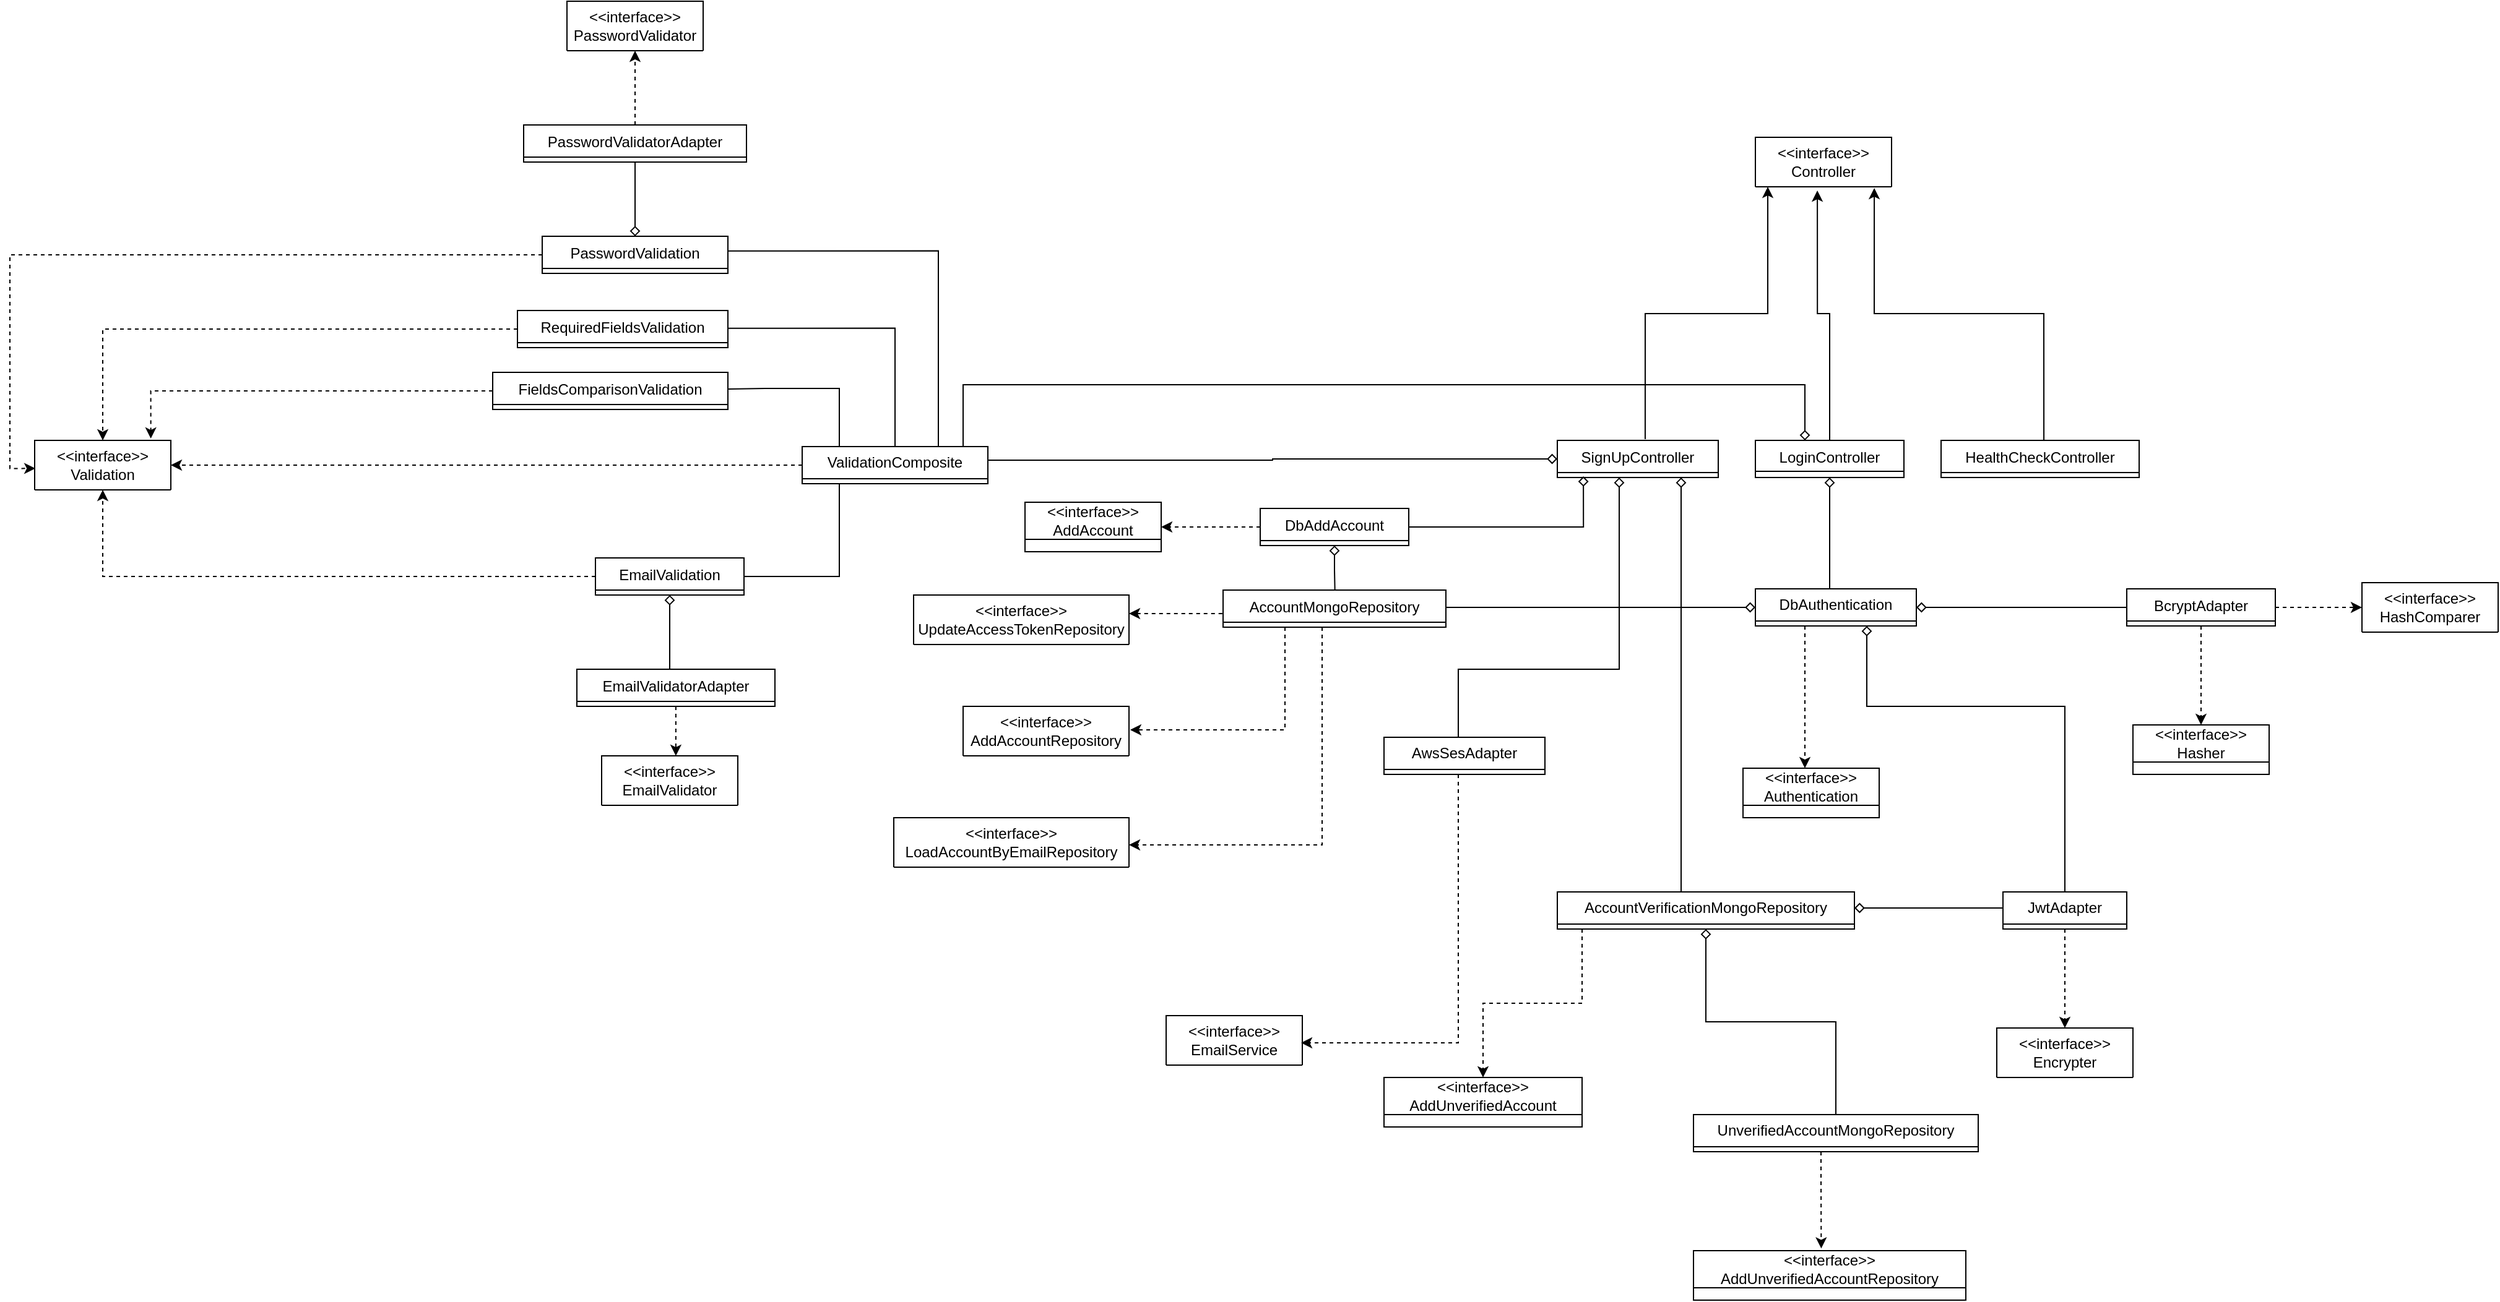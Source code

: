 <mxfile version="21.1.2" type="device">
  <diagram id="C5RBs43oDa-KdzZeNtuy" name="Page-1">
    <mxGraphModel dx="2261" dy="1950" grid="1" gridSize="10" guides="1" tooltips="1" connect="0" arrows="1" fold="1" page="1" pageScale="1" pageWidth="827" pageHeight="1169" math="0" shadow="0">
      <root>
        <mxCell id="WIyWlLk6GJQsqaUBKTNV-0" />
        <mxCell id="WIyWlLk6GJQsqaUBKTNV-1" parent="WIyWlLk6GJQsqaUBKTNV-0" />
        <mxCell id="kCM1FT8XMwVdJC8RZSaU-5" value="&amp;lt;&amp;lt;interface&amp;gt;&amp;gt;&lt;br&gt;AddAccount" style="swimlane;fontStyle=0;childLayout=stackLayout;horizontal=1;startSize=30;fillColor=none;horizontalStack=0;resizeParent=1;resizeParentMax=0;resizeLast=0;collapsible=1;marginBottom=0;whiteSpace=wrap;html=1;" parent="WIyWlLk6GJQsqaUBKTNV-1" vertex="1" collapsed="1">
          <mxGeometry x="190" y="-655" width="110" height="40" as="geometry">
            <mxRectangle x="-640" y="-544.5" width="340" height="56" as="alternateBounds" />
          </mxGeometry>
        </mxCell>
        <mxCell id="kCM1FT8XMwVdJC8RZSaU-6" value="add (account: AddAccountModel): Promise&amp;lt;AccountModel&amp;gt;" style="text;strokeColor=none;fillColor=none;align=left;verticalAlign=top;spacingLeft=4;spacingRight=4;overflow=hidden;rotatable=0;points=[[0,0.5],[1,0.5]];portConstraint=eastwest;whiteSpace=wrap;html=1;" parent="kCM1FT8XMwVdJC8RZSaU-5" vertex="1">
          <mxGeometry y="30" width="340" height="26" as="geometry" />
        </mxCell>
        <mxCell id="kCM1FT8XMwVdJC8RZSaU-11" value="&amp;lt;&amp;lt;interface&amp;gt;&amp;gt;&lt;br&gt;Authentication" style="swimlane;fontStyle=0;childLayout=stackLayout;horizontal=1;startSize=30;fillColor=none;horizontalStack=0;resizeParent=1;resizeParentMax=0;resizeLast=0;collapsible=1;marginBottom=0;whiteSpace=wrap;html=1;" parent="WIyWlLk6GJQsqaUBKTNV-1" vertex="1" collapsed="1">
          <mxGeometry x="770" y="-440" width="110" height="40" as="geometry">
            <mxRectangle x="730" y="-410" width="370" height="56" as="alternateBounds" />
          </mxGeometry>
        </mxCell>
        <mxCell id="kCM1FT8XMwVdJC8RZSaU-12" value="auth (authentication: AuthenticationModel): Promise&amp;lt;string | null&amp;gt;" style="text;strokeColor=none;fillColor=none;align=left;verticalAlign=top;spacingLeft=4;spacingRight=4;overflow=hidden;rotatable=0;points=[[0,0.5],[1,0.5]];portConstraint=eastwest;whiteSpace=wrap;html=1;" parent="kCM1FT8XMwVdJC8RZSaU-11" vertex="1">
          <mxGeometry y="30" width="370" height="26" as="geometry" />
        </mxCell>
        <mxCell id="kCM1FT8XMwVdJC8RZSaU-13" value="&amp;lt;&amp;lt;interface&amp;gt;&amp;gt;&lt;br&gt;Hasher" style="swimlane;fontStyle=0;childLayout=stackLayout;horizontal=1;startSize=30;fillColor=none;horizontalStack=0;resizeParent=1;resizeParentMax=0;resizeLast=0;collapsible=1;marginBottom=0;whiteSpace=wrap;html=1;" parent="WIyWlLk6GJQsqaUBKTNV-1" vertex="1" collapsed="1">
          <mxGeometry x="1085" y="-475" width="110" height="40" as="geometry">
            <mxRectangle x="-1160" y="-652.5" width="210" height="56" as="alternateBounds" />
          </mxGeometry>
        </mxCell>
        <mxCell id="kCM1FT8XMwVdJC8RZSaU-14" value="hash (velue: string): Promise&amp;lt;string&amp;gt;" style="text;strokeColor=none;fillColor=none;align=left;verticalAlign=top;spacingLeft=4;spacingRight=4;overflow=hidden;rotatable=0;points=[[0,0.5],[1,0.5]];portConstraint=eastwest;whiteSpace=wrap;html=1;" parent="kCM1FT8XMwVdJC8RZSaU-13" vertex="1">
          <mxGeometry y="30" width="210" height="26" as="geometry" />
        </mxCell>
        <mxCell id="kCM1FT8XMwVdJC8RZSaU-15" value="&amp;lt;&amp;lt;interface&amp;gt;&amp;gt;&lt;br&gt;HashComparer" style="swimlane;fontStyle=0;childLayout=stackLayout;horizontal=1;startSize=40;fillColor=none;horizontalStack=0;resizeParent=1;resizeParentMax=0;resizeLast=0;collapsible=1;marginBottom=0;whiteSpace=wrap;html=1;" parent="WIyWlLk6GJQsqaUBKTNV-1" vertex="1" collapsed="1">
          <mxGeometry x="1270" y="-590" width="110" height="40" as="geometry">
            <mxRectangle x="-897" y="-662.5" width="310" height="66" as="alternateBounds" />
          </mxGeometry>
        </mxCell>
        <mxCell id="kCM1FT8XMwVdJC8RZSaU-16" value="compare (value: string, hash: string): Promise&amp;lt;boolean&amp;gt;" style="text;strokeColor=none;fillColor=none;align=left;verticalAlign=top;spacingLeft=4;spacingRight=4;overflow=hidden;rotatable=0;points=[[0,0.5],[1,0.5]];portConstraint=eastwest;whiteSpace=wrap;html=1;" parent="kCM1FT8XMwVdJC8RZSaU-15" vertex="1">
          <mxGeometry y="40" width="310" height="26" as="geometry" />
        </mxCell>
        <mxCell id="kCM1FT8XMwVdJC8RZSaU-18" value="&amp;lt;&amp;lt;interface&amp;gt;&amp;gt;&lt;br&gt;Encrypter" style="swimlane;fontStyle=0;childLayout=stackLayout;horizontal=1;startSize=40;fillColor=none;horizontalStack=0;resizeParent=1;resizeParentMax=0;resizeLast=0;collapsible=1;marginBottom=0;whiteSpace=wrap;html=1;" parent="WIyWlLk6GJQsqaUBKTNV-1" vertex="1" collapsed="1">
          <mxGeometry x="975" y="-230" width="110" height="40" as="geometry">
            <mxRectangle x="900" y="-420" width="220" height="66" as="alternateBounds" />
          </mxGeometry>
        </mxCell>
        <mxCell id="kCM1FT8XMwVdJC8RZSaU-19" value="encrypt (value: string): Promise&amp;lt;string&amp;gt;" style="text;strokeColor=none;fillColor=none;align=left;verticalAlign=top;spacingLeft=4;spacingRight=4;overflow=hidden;rotatable=0;points=[[0,0.5],[1,0.5]];portConstraint=eastwest;whiteSpace=wrap;html=1;" parent="kCM1FT8XMwVdJC8RZSaU-18" vertex="1">
          <mxGeometry y="40" width="220" height="26" as="geometry" />
        </mxCell>
        <mxCell id="kCM1FT8XMwVdJC8RZSaU-20" value="&amp;lt;&amp;lt;interface&amp;gt;&amp;gt;&lt;br&gt;AddAccountRepository" style="swimlane;fontStyle=0;childLayout=stackLayout;horizontal=1;startSize=40;fillColor=none;horizontalStack=0;resizeParent=1;resizeParentMax=0;resizeLast=0;collapsible=1;marginBottom=0;whiteSpace=wrap;html=1;" parent="WIyWlLk6GJQsqaUBKTNV-1" vertex="1" collapsed="1">
          <mxGeometry x="140" y="-490" width="134" height="40" as="geometry">
            <mxRectangle x="140" y="-490" width="360" height="66" as="alternateBounds" />
          </mxGeometry>
        </mxCell>
        <mxCell id="kCM1FT8XMwVdJC8RZSaU-21" value="add (accountData: AddAccountModel): Promise&amp;lt;AccountModel&amp;gt;" style="text;strokeColor=none;fillColor=none;align=left;verticalAlign=top;spacingLeft=4;spacingRight=4;overflow=hidden;rotatable=0;points=[[0,0.5],[1,0.5]];portConstraint=eastwest;whiteSpace=wrap;html=1;" parent="kCM1FT8XMwVdJC8RZSaU-20" vertex="1">
          <mxGeometry y="40" width="360" height="26" as="geometry" />
        </mxCell>
        <mxCell id="kCM1FT8XMwVdJC8RZSaU-23" value="&amp;lt;&amp;lt;interface&amp;gt;&amp;gt;&lt;br&gt;LoadAccountByEmailRepository" style="swimlane;fontStyle=0;childLayout=stackLayout;horizontal=1;startSize=40;fillColor=none;horizontalStack=0;resizeParent=1;resizeParentMax=0;resizeLast=0;collapsible=1;marginBottom=0;whiteSpace=wrap;html=1;" parent="WIyWlLk6GJQsqaUBKTNV-1" vertex="1" collapsed="1">
          <mxGeometry x="84" y="-400" width="190" height="40" as="geometry">
            <mxRectangle x="-864" y="-1090" width="330" height="66" as="alternateBounds" />
          </mxGeometry>
        </mxCell>
        <mxCell id="kCM1FT8XMwVdJC8RZSaU-24" value="loadByEmail (email: string): Promise&amp;lt;AccountModel | null&amp;gt;" style="text;strokeColor=none;fillColor=none;align=left;verticalAlign=top;spacingLeft=4;spacingRight=4;overflow=hidden;rotatable=0;points=[[0,0.5],[1,0.5]];portConstraint=eastwest;whiteSpace=wrap;html=1;" parent="kCM1FT8XMwVdJC8RZSaU-23" vertex="1">
          <mxGeometry y="40" width="330" height="26" as="geometry" />
        </mxCell>
        <mxCell id="QJs-KclyGJPvYKhieISj-35" style="edgeStyle=orthogonalEdgeStyle;rounded=0;orthogonalLoop=1;jettySize=auto;html=1;endArrow=none;endFill=0;startArrow=classic;startFill=1;dashed=1;" parent="WIyWlLk6GJQsqaUBKTNV-1" source="kCM1FT8XMwVdJC8RZSaU-25" target="kCM1FT8XMwVdJC8RZSaU-126" edge="1">
          <mxGeometry relative="1" as="geometry">
            <Array as="points">
              <mxPoint x="320" y="-565" />
              <mxPoint x="320" y="-565" />
            </Array>
          </mxGeometry>
        </mxCell>
        <mxCell id="kCM1FT8XMwVdJC8RZSaU-25" value="&amp;lt;&amp;lt;interface&amp;gt;&amp;gt;&lt;br&gt;UpdateAccessTokenRepository" style="swimlane;fontStyle=0;childLayout=stackLayout;horizontal=1;startSize=40;fillColor=none;horizontalStack=0;resizeParent=1;resizeParentMax=0;resizeLast=0;collapsible=1;marginBottom=0;whiteSpace=wrap;html=1;" parent="WIyWlLk6GJQsqaUBKTNV-1" vertex="1" collapsed="1">
          <mxGeometry x="100" y="-580" width="174" height="40" as="geometry">
            <mxRectangle x="-1654" y="-1090" width="330" height="66" as="alternateBounds" />
          </mxGeometry>
        </mxCell>
        <mxCell id="kCM1FT8XMwVdJC8RZSaU-26" value="updateAccesToken (id: string, token: string): Promise&amp;lt;void&amp;gt;" style="text;strokeColor=none;fillColor=none;align=left;verticalAlign=top;spacingLeft=4;spacingRight=4;overflow=hidden;rotatable=0;points=[[0,0.5],[1,0.5]];portConstraint=eastwest;whiteSpace=wrap;html=1;" parent="kCM1FT8XMwVdJC8RZSaU-25" vertex="1">
          <mxGeometry y="40" width="330" height="26" as="geometry" />
        </mxCell>
        <mxCell id="kCM1FT8XMwVdJC8RZSaU-29" value="&amp;lt;&amp;lt;interface&amp;gt;&amp;gt;&lt;br&gt;EmailValidator" style="swimlane;fontStyle=0;childLayout=stackLayout;horizontal=1;startSize=40;fillColor=none;horizontalStack=0;resizeParent=1;resizeParentMax=0;resizeLast=0;collapsible=1;marginBottom=0;whiteSpace=wrap;html=1;" parent="WIyWlLk6GJQsqaUBKTNV-1" vertex="1" collapsed="1">
          <mxGeometry x="-152" y="-450" width="110" height="40" as="geometry">
            <mxRectangle x="-88" y="-430" width="190" height="66" as="alternateBounds" />
          </mxGeometry>
        </mxCell>
        <mxCell id="kCM1FT8XMwVdJC8RZSaU-30" value="isValid (email: string): boolean" style="text;strokeColor=none;fillColor=none;align=left;verticalAlign=top;spacingLeft=4;spacingRight=4;overflow=hidden;rotatable=0;points=[[0,0.5],[1,0.5]];portConstraint=eastwest;whiteSpace=wrap;html=1;" parent="kCM1FT8XMwVdJC8RZSaU-29" vertex="1">
          <mxGeometry y="40" width="190" height="26" as="geometry" />
        </mxCell>
        <mxCell id="kCM1FT8XMwVdJC8RZSaU-31" value="&amp;lt;&amp;lt;interface&amp;gt;&amp;gt;&lt;br&gt;PasswordValidator" style="swimlane;fontStyle=0;childLayout=stackLayout;horizontal=1;startSize=40;fillColor=none;horizontalStack=0;resizeParent=1;resizeParentMax=0;resizeLast=0;collapsible=1;marginBottom=0;whiteSpace=wrap;html=1;" parent="WIyWlLk6GJQsqaUBKTNV-1" vertex="1" collapsed="1">
          <mxGeometry x="-180" y="-1060" width="110" height="40" as="geometry">
            <mxRectangle x="-830" y="-264" width="400" height="66" as="alternateBounds" />
          </mxGeometry>
        </mxCell>
        <mxCell id="kCM1FT8XMwVdJC8RZSaU-32" value="isStrong (password: string): boolean" style="text;strokeColor=none;fillColor=none;align=left;verticalAlign=top;spacingLeft=4;spacingRight=4;overflow=hidden;rotatable=0;points=[[0,0.5],[1,0.5]];portConstraint=eastwest;whiteSpace=wrap;html=1;" parent="kCM1FT8XMwVdJC8RZSaU-31" vertex="1">
          <mxGeometry y="40" width="400" height="26" as="geometry" />
        </mxCell>
        <mxCell id="kCM1FT8XMwVdJC8RZSaU-33" value="&amp;lt;&amp;lt;interface&amp;gt;&amp;gt;&lt;br&gt;Controller" style="swimlane;fontStyle=0;childLayout=stackLayout;horizontal=1;startSize=40;fillColor=none;horizontalStack=0;resizeParent=1;resizeParentMax=0;resizeLast=0;collapsible=1;marginBottom=0;whiteSpace=wrap;html=1;" parent="WIyWlLk6GJQsqaUBKTNV-1" vertex="1" collapsed="1">
          <mxGeometry x="780" y="-950" width="110" height="40" as="geometry">
            <mxRectangle x="-290" y="-20" width="400" height="66" as="alternateBounds" />
          </mxGeometry>
        </mxCell>
        <mxCell id="kCM1FT8XMwVdJC8RZSaU-34" value="handle (httpRequest: HttpRequest): Promise&amp;lt;HttpResponse&amp;gt;" style="text;strokeColor=none;fillColor=none;align=left;verticalAlign=top;spacingLeft=4;spacingRight=4;overflow=hidden;rotatable=0;points=[[0,0.5],[1,0.5]];portConstraint=eastwest;whiteSpace=wrap;html=1;" parent="kCM1FT8XMwVdJC8RZSaU-33" vertex="1">
          <mxGeometry y="40" width="400" height="26" as="geometry" />
        </mxCell>
        <mxCell id="kCM1FT8XMwVdJC8RZSaU-35" value="&amp;lt;&amp;lt;interface&amp;gt;&amp;gt;&lt;br&gt;Validation" style="swimlane;fontStyle=0;childLayout=stackLayout;horizontal=1;startSize=40;fillColor=none;horizontalStack=0;resizeParent=1;resizeParentMax=0;resizeLast=0;collapsible=1;marginBottom=0;whiteSpace=wrap;html=1;" parent="WIyWlLk6GJQsqaUBKTNV-1" vertex="1" collapsed="1">
          <mxGeometry x="-610" y="-705" width="110" height="40" as="geometry">
            <mxRectangle x="330" y="-957.5" width="190" height="66" as="alternateBounds" />
          </mxGeometry>
        </mxCell>
        <mxCell id="kCM1FT8XMwVdJC8RZSaU-36" value="validate (input: any): Error | Null" style="text;strokeColor=none;fillColor=none;align=left;verticalAlign=top;spacingLeft=4;spacingRight=4;overflow=hidden;rotatable=0;points=[[0,0.5],[1,0.5]];portConstraint=eastwest;whiteSpace=wrap;html=1;" parent="kCM1FT8XMwVdJC8RZSaU-35" vertex="1">
          <mxGeometry y="40" width="190" height="26" as="geometry" />
        </mxCell>
        <mxCell id="QJs-KclyGJPvYKhieISj-9" style="edgeStyle=orthogonalEdgeStyle;rounded=0;orthogonalLoop=1;jettySize=auto;html=1;dashed=1;" parent="WIyWlLk6GJQsqaUBKTNV-1" source="kCM1FT8XMwVdJC8RZSaU-75" target="kCM1FT8XMwVdJC8RZSaU-5" edge="1">
          <mxGeometry relative="1" as="geometry" />
        </mxCell>
        <mxCell id="QJs-KclyGJPvYKhieISj-58" style="edgeStyle=orthogonalEdgeStyle;rounded=0;orthogonalLoop=1;jettySize=auto;html=1;entryX=0.502;entryY=0.056;entryDx=0;entryDy=0;entryPerimeter=0;startArrow=diamond;startFill=0;endArrow=none;endFill=0;" parent="WIyWlLk6GJQsqaUBKTNV-1" source="kCM1FT8XMwVdJC8RZSaU-75" target="kCM1FT8XMwVdJC8RZSaU-126" edge="1">
          <mxGeometry relative="1" as="geometry" />
        </mxCell>
        <mxCell id="m0BBNBDtI2D7hg9GQkUa-0" style="edgeStyle=orthogonalEdgeStyle;rounded=0;orthogonalLoop=1;jettySize=auto;html=1;entryX=0.162;entryY=0.967;entryDx=0;entryDy=0;entryPerimeter=0;endArrow=diamond;endFill=0;" parent="WIyWlLk6GJQsqaUBKTNV-1" source="kCM1FT8XMwVdJC8RZSaU-75" target="kCM1FT8XMwVdJC8RZSaU-226" edge="1">
          <mxGeometry relative="1" as="geometry" />
        </mxCell>
        <mxCell id="kCM1FT8XMwVdJC8RZSaU-75" value="&lt;span style=&quot;font-weight: normal;&quot;&gt;DbAddAccount&lt;/span&gt;" style="swimlane;fontStyle=1;align=center;verticalAlign=top;childLayout=stackLayout;horizontal=1;startSize=26;horizontalStack=0;resizeParent=1;resizeParentMax=0;resizeLast=0;collapsible=1;marginBottom=0;whiteSpace=wrap;html=1;" parent="WIyWlLk6GJQsqaUBKTNV-1" vertex="1" collapsed="1">
          <mxGeometry x="380" y="-650" width="120" height="30" as="geometry">
            <mxRectangle x="380" y="-584" width="540" height="112" as="alternateBounds" />
          </mxGeometry>
        </mxCell>
        <mxCell id="kCM1FT8XMwVdJC8RZSaU-76" value="- hasher: Hasher" style="text;strokeColor=none;fillColor=none;align=left;verticalAlign=top;spacingLeft=4;spacingRight=4;overflow=hidden;rotatable=0;points=[[0,0.5],[1,0.5]];portConstraint=eastwest;whiteSpace=wrap;html=1;" parent="kCM1FT8XMwVdJC8RZSaU-75" vertex="1">
          <mxGeometry y="26" width="540" height="26" as="geometry" />
        </mxCell>
        <mxCell id="kCM1FT8XMwVdJC8RZSaU-79" value="- addAccountRepository: AddAccountRepository" style="text;strokeColor=none;fillColor=none;align=left;verticalAlign=top;spacingLeft=4;spacingRight=4;overflow=hidden;rotatable=0;points=[[0,0.5],[1,0.5]];portConstraint=eastwest;whiteSpace=wrap;html=1;" parent="kCM1FT8XMwVdJC8RZSaU-75" vertex="1">
          <mxGeometry y="52" width="540" height="26" as="geometry" />
        </mxCell>
        <mxCell id="kCM1FT8XMwVdJC8RZSaU-255" value="" style="line;strokeWidth=1;fillColor=none;align=left;verticalAlign=middle;spacingTop=-1;spacingLeft=3;spacingRight=3;rotatable=0;labelPosition=right;points=[];portConstraint=eastwest;strokeColor=inherit;" parent="kCM1FT8XMwVdJC8RZSaU-75" vertex="1">
          <mxGeometry y="78" width="540" height="8" as="geometry" />
        </mxCell>
        <mxCell id="kCM1FT8XMwVdJC8RZSaU-254" value="+ &amp;lt;&amp;lt;constructor&amp;gt;&amp;gt; DbAddAccount(hasher: Hasher, addAccountRepository: AddAccountRepository)" style="text;strokeColor=none;fillColor=none;align=left;verticalAlign=top;spacingLeft=4;spacingRight=4;overflow=hidden;rotatable=0;points=[[0,0.5],[1,0.5]];portConstraint=eastwest;whiteSpace=wrap;html=1;" parent="kCM1FT8XMwVdJC8RZSaU-75" vertex="1">
          <mxGeometry y="86" width="540" height="26" as="geometry" />
        </mxCell>
        <mxCell id="QJs-KclyGJPvYKhieISj-18" style="edgeStyle=orthogonalEdgeStyle;rounded=0;orthogonalLoop=1;jettySize=auto;html=1;dashed=1;" parent="WIyWlLk6GJQsqaUBKTNV-1" source="kCM1FT8XMwVdJC8RZSaU-88" target="kCM1FT8XMwVdJC8RZSaU-11" edge="1">
          <mxGeometry relative="1" as="geometry">
            <Array as="points">
              <mxPoint x="820" y="-500" />
              <mxPoint x="820" y="-500" />
            </Array>
          </mxGeometry>
        </mxCell>
        <mxCell id="QJs-KclyGJPvYKhieISj-36" style="edgeStyle=orthogonalEdgeStyle;rounded=0;orthogonalLoop=1;jettySize=auto;html=1;endArrow=none;endFill=0;startArrow=diamond;startFill=0;" parent="WIyWlLk6GJQsqaUBKTNV-1" source="kCM1FT8XMwVdJC8RZSaU-88" target="kCM1FT8XMwVdJC8RZSaU-126" edge="1">
          <mxGeometry relative="1" as="geometry">
            <Array as="points">
              <mxPoint x="690" y="-570" />
              <mxPoint x="690" y="-570" />
            </Array>
          </mxGeometry>
        </mxCell>
        <mxCell id="QJs-KclyGJPvYKhieISj-39" style="edgeStyle=orthogonalEdgeStyle;rounded=0;orthogonalLoop=1;jettySize=auto;html=1;endArrow=none;endFill=0;startArrow=diamond;startFill=0;" parent="WIyWlLk6GJQsqaUBKTNV-1" source="kCM1FT8XMwVdJC8RZSaU-88" target="kCM1FT8XMwVdJC8RZSaU-246" edge="1">
          <mxGeometry relative="1" as="geometry">
            <Array as="points">
              <mxPoint x="930" y="-570" />
              <mxPoint x="930" y="-570" />
            </Array>
          </mxGeometry>
        </mxCell>
        <mxCell id="kCM1FT8XMwVdJC8RZSaU-88" value="DbAuthentication" style="swimlane;fontStyle=0;childLayout=stackLayout;horizontal=1;startSize=26;fillColor=none;horizontalStack=0;resizeParent=1;resizeParentMax=0;resizeLast=0;collapsible=1;marginBottom=0;whiteSpace=wrap;html=1;" parent="WIyWlLk6GJQsqaUBKTNV-1" vertex="1" collapsed="1">
          <mxGeometry x="780" y="-585" width="130" height="30" as="geometry">
            <mxRectangle x="780" y="-585" width="1200" height="164" as="alternateBounds" />
          </mxGeometry>
        </mxCell>
        <mxCell id="kCM1FT8XMwVdJC8RZSaU-89" value="- loadAccountByEmailRepository: LoadAccountByEmailRepository" style="text;strokeColor=none;fillColor=none;align=left;verticalAlign=top;spacingLeft=4;spacingRight=4;overflow=hidden;rotatable=0;points=[[0,0.5],[1,0.5]];portConstraint=eastwest;whiteSpace=wrap;html=1;" parent="kCM1FT8XMwVdJC8RZSaU-88" vertex="1">
          <mxGeometry y="26" width="1200" height="26" as="geometry" />
        </mxCell>
        <mxCell id="kCM1FT8XMwVdJC8RZSaU-94" value="- hashComparer: HashComparer" style="text;strokeColor=none;fillColor=none;align=left;verticalAlign=top;spacingLeft=4;spacingRight=4;overflow=hidden;rotatable=0;points=[[0,0.5],[1,0.5]];portConstraint=eastwest;whiteSpace=wrap;html=1;" parent="kCM1FT8XMwVdJC8RZSaU-88" vertex="1">
          <mxGeometry y="52" width="1200" height="26" as="geometry" />
        </mxCell>
        <mxCell id="kCM1FT8XMwVdJC8RZSaU-95" value="- encrypter: Encrypter" style="text;strokeColor=none;fillColor=none;align=left;verticalAlign=top;spacingLeft=4;spacingRight=4;overflow=hidden;rotatable=0;points=[[0,0.5],[1,0.5]];portConstraint=eastwest;whiteSpace=wrap;html=1;" parent="kCM1FT8XMwVdJC8RZSaU-88" vertex="1">
          <mxGeometry y="78" width="1200" height="26" as="geometry" />
        </mxCell>
        <mxCell id="kCM1FT8XMwVdJC8RZSaU-96" value="- updateAccessTokenRepository: UpdateAccessTokenRepository" style="text;strokeColor=none;fillColor=none;align=left;verticalAlign=top;spacingLeft=4;spacingRight=4;overflow=hidden;rotatable=0;points=[[0,0.5],[1,0.5]];portConstraint=eastwest;whiteSpace=wrap;html=1;" parent="kCM1FT8XMwVdJC8RZSaU-88" vertex="1">
          <mxGeometry y="104" width="1200" height="26" as="geometry" />
        </mxCell>
        <mxCell id="kCM1FT8XMwVdJC8RZSaU-274" value="" style="line;strokeWidth=1;fillColor=none;align=left;verticalAlign=middle;spacingTop=-1;spacingLeft=3;spacingRight=3;rotatable=0;labelPosition=right;points=[];portConstraint=eastwest;strokeColor=inherit;" parent="kCM1FT8XMwVdJC8RZSaU-88" vertex="1">
          <mxGeometry y="130" width="1200" height="8" as="geometry" />
        </mxCell>
        <mxCell id="kCM1FT8XMwVdJC8RZSaU-269" value="+ &amp;lt;&amp;lt;constructor&amp;gt;&amp;gt; DbAuthentication (loadAccountByEmailRepository: LoadAccountByEmailRepository, hashComparer: HashComparer, encrypter: Encrypter, updateAccessTokenRepository: UpdateAccessTokenRepository)" style="text;strokeColor=none;fillColor=none;align=left;verticalAlign=top;spacingLeft=4;spacingRight=4;overflow=hidden;rotatable=0;points=[[0,0.5],[1,0.5]];portConstraint=eastwest;whiteSpace=wrap;html=1;" parent="kCM1FT8XMwVdJC8RZSaU-88" vertex="1">
          <mxGeometry y="138" width="1200" height="26" as="geometry" />
        </mxCell>
        <mxCell id="QJs-KclyGJPvYKhieISj-37" style="edgeStyle=orthogonalEdgeStyle;rounded=0;orthogonalLoop=1;jettySize=auto;html=1;dashed=1;" parent="WIyWlLk6GJQsqaUBKTNV-1" source="kCM1FT8XMwVdJC8RZSaU-117" target="kCM1FT8XMwVdJC8RZSaU-18" edge="1">
          <mxGeometry relative="1" as="geometry" />
        </mxCell>
        <mxCell id="m0BBNBDtI2D7hg9GQkUa-5" style="edgeStyle=orthogonalEdgeStyle;rounded=0;orthogonalLoop=1;jettySize=auto;html=1;endArrow=diamond;endFill=0;" parent="WIyWlLk6GJQsqaUBKTNV-1" source="kCM1FT8XMwVdJC8RZSaU-117" target="kCM1FT8XMwVdJC8RZSaU-88" edge="1">
          <mxGeometry relative="1" as="geometry">
            <Array as="points">
              <mxPoint x="870" y="-490" />
            </Array>
          </mxGeometry>
        </mxCell>
        <mxCell id="m0BBNBDtI2D7hg9GQkUa-19" style="edgeStyle=orthogonalEdgeStyle;rounded=0;orthogonalLoop=1;jettySize=auto;html=1;entryX=1;entryY=0.433;entryDx=0;entryDy=0;entryPerimeter=0;endArrow=diamond;endFill=0;" parent="WIyWlLk6GJQsqaUBKTNV-1" source="kCM1FT8XMwVdJC8RZSaU-117" target="m0BBNBDtI2D7hg9GQkUa-10" edge="1">
          <mxGeometry relative="1" as="geometry">
            <Array as="points">
              <mxPoint x="920" y="-327" />
              <mxPoint x="920" y="-327" />
            </Array>
          </mxGeometry>
        </mxCell>
        <mxCell id="kCM1FT8XMwVdJC8RZSaU-117" value="JwtAdapter" style="swimlane;fontStyle=0;childLayout=stackLayout;horizontal=1;startSize=26;fillColor=none;horizontalStack=0;resizeParent=1;resizeParentMax=0;resizeLast=0;collapsible=1;marginBottom=0;whiteSpace=wrap;html=1;" parent="WIyWlLk6GJQsqaUBKTNV-1" vertex="1" collapsed="1">
          <mxGeometry x="980" y="-340" width="100" height="30" as="geometry">
            <mxRectangle x="765" y="-236" width="280" height="78" as="alternateBounds" />
          </mxGeometry>
        </mxCell>
        <mxCell id="kCM1FT8XMwVdJC8RZSaU-118" value="- jwtSecret: string" style="text;strokeColor=none;fillColor=none;align=left;verticalAlign=top;spacingLeft=4;spacingRight=4;overflow=hidden;rotatable=0;points=[[0,0.5],[1,0.5]];portConstraint=eastwest;whiteSpace=wrap;html=1;" parent="kCM1FT8XMwVdJC8RZSaU-117" vertex="1">
          <mxGeometry y="26" width="280" height="26" as="geometry" />
        </mxCell>
        <mxCell id="kCM1FT8XMwVdJC8RZSaU-268" value="+ &amp;lt;&amp;lt;constructor&amp;gt;&amp;gt; JwtAdapter (jwtSecret: string)" style="text;strokeColor=none;fillColor=none;align=left;verticalAlign=top;spacingLeft=4;spacingRight=4;overflow=hidden;rotatable=0;points=[[0,0.5],[1,0.5]];portConstraint=eastwest;whiteSpace=wrap;html=1;" parent="kCM1FT8XMwVdJC8RZSaU-117" vertex="1">
          <mxGeometry y="52" width="280" height="26" as="geometry" />
        </mxCell>
        <mxCell id="QJs-KclyGJPvYKhieISj-57" style="edgeStyle=orthogonalEdgeStyle;rounded=0;orthogonalLoop=1;jettySize=auto;html=1;dashed=1;entryX=1.007;entryY=0.475;entryDx=0;entryDy=0;entryPerimeter=0;" parent="WIyWlLk6GJQsqaUBKTNV-1" source="kCM1FT8XMwVdJC8RZSaU-126" target="kCM1FT8XMwVdJC8RZSaU-20" edge="1">
          <mxGeometry relative="1" as="geometry">
            <Array as="points">
              <mxPoint x="400" y="-471" />
            </Array>
          </mxGeometry>
        </mxCell>
        <mxCell id="m0BBNBDtI2D7hg9GQkUa-1" style="edgeStyle=orthogonalEdgeStyle;rounded=0;orthogonalLoop=1;jettySize=auto;html=1;entryX=1;entryY=0.55;entryDx=0;entryDy=0;entryPerimeter=0;dashed=1;" parent="WIyWlLk6GJQsqaUBKTNV-1" source="kCM1FT8XMwVdJC8RZSaU-126" target="kCM1FT8XMwVdJC8RZSaU-23" edge="1">
          <mxGeometry relative="1" as="geometry">
            <Array as="points">
              <mxPoint x="430" y="-378" />
            </Array>
          </mxGeometry>
        </mxCell>
        <mxCell id="kCM1FT8XMwVdJC8RZSaU-126" value="AccountMongoRepository" style="swimlane;fontStyle=0;align=center;verticalAlign=top;childLayout=stackLayout;horizontal=1;startSize=26;horizontalStack=0;resizeParent=1;resizeParentMax=0;resizeLast=0;collapsible=1;marginBottom=0;whiteSpace=wrap;html=1;" parent="WIyWlLk6GJQsqaUBKTNV-1" vertex="1" collapsed="1">
          <mxGeometry x="350" y="-584" width="180" height="30" as="geometry">
            <mxRectangle x="350" y="-584" width="200" height="34" as="alternateBounds" />
          </mxGeometry>
        </mxCell>
        <mxCell id="QJs-KclyGJPvYKhieISj-47" style="edgeStyle=orthogonalEdgeStyle;rounded=0;orthogonalLoop=1;jettySize=auto;html=1;dashed=1;" parent="WIyWlLk6GJQsqaUBKTNV-1" source="kCM1FT8XMwVdJC8RZSaU-149" target="kCM1FT8XMwVdJC8RZSaU-31" edge="1">
          <mxGeometry relative="1" as="geometry" />
        </mxCell>
        <mxCell id="kCM1FT8XMwVdJC8RZSaU-149" value="PasswordValidatorAdapter" style="swimlane;fontStyle=0;align=center;verticalAlign=top;childLayout=stackLayout;horizontal=1;startSize=26;horizontalStack=0;resizeParent=1;resizeParentMax=0;resizeLast=0;collapsible=1;marginBottom=0;whiteSpace=wrap;html=1;" parent="WIyWlLk6GJQsqaUBKTNV-1" vertex="1" collapsed="1">
          <mxGeometry x="-215" y="-960" width="180" height="30" as="geometry">
            <mxRectangle x="957" y="-426" width="193" height="34" as="alternateBounds" />
          </mxGeometry>
        </mxCell>
        <mxCell id="kCM1FT8XMwVdJC8RZSaU-150" value="" style="line;strokeWidth=1;fillColor=none;align=left;verticalAlign=middle;spacingTop=-1;spacingLeft=3;spacingRight=3;rotatable=0;labelPosition=right;points=[];portConstraint=eastwest;strokeColor=inherit;" parent="kCM1FT8XMwVdJC8RZSaU-149" vertex="1">
          <mxGeometry y="26" width="193" height="8" as="geometry" />
        </mxCell>
        <mxCell id="QJs-KclyGJPvYKhieISj-21" style="edgeStyle=orthogonalEdgeStyle;rounded=0;orthogonalLoop=1;jettySize=auto;html=1;dashed=1;" parent="WIyWlLk6GJQsqaUBKTNV-1" source="kCM1FT8XMwVdJC8RZSaU-163" target="kCM1FT8XMwVdJC8RZSaU-35" edge="1">
          <mxGeometry relative="1" as="geometry" />
        </mxCell>
        <mxCell id="QJs-KclyGJPvYKhieISj-52" style="edgeStyle=orthogonalEdgeStyle;rounded=0;orthogonalLoop=1;jettySize=auto;html=1;entryX=0.998;entryY=0.45;entryDx=0;entryDy=0;entryPerimeter=0;endArrow=none;endFill=0;" parent="WIyWlLk6GJQsqaUBKTNV-1" source="kCM1FT8XMwVdJC8RZSaU-163" target="kCM1FT8XMwVdJC8RZSaU-176" edge="1">
          <mxGeometry relative="1" as="geometry">
            <Array as="points">
              <mxPoint x="40" y="-747" />
              <mxPoint x="-20" y="-747" />
            </Array>
          </mxGeometry>
        </mxCell>
        <mxCell id="QJs-KclyGJPvYKhieISj-53" style="edgeStyle=orthogonalEdgeStyle;rounded=0;orthogonalLoop=1;jettySize=auto;html=1;entryX=0.998;entryY=0.478;entryDx=0;entryDy=0;entryPerimeter=0;endArrow=none;endFill=0;" parent="WIyWlLk6GJQsqaUBKTNV-1" source="kCM1FT8XMwVdJC8RZSaU-163" target="kCM1FT8XMwVdJC8RZSaU-184" edge="1">
          <mxGeometry relative="1" as="geometry">
            <Array as="points">
              <mxPoint x="85" y="-796" />
            </Array>
          </mxGeometry>
        </mxCell>
        <mxCell id="QJs-KclyGJPvYKhieISj-54" style="edgeStyle=orthogonalEdgeStyle;rounded=0;orthogonalLoop=1;jettySize=auto;html=1;entryX=0.998;entryY=0.394;entryDx=0;entryDy=0;entryPerimeter=0;endArrow=none;endFill=0;" parent="WIyWlLk6GJQsqaUBKTNV-1" source="kCM1FT8XMwVdJC8RZSaU-163" target="kCM1FT8XMwVdJC8RZSaU-180" edge="1">
          <mxGeometry relative="1" as="geometry">
            <Array as="points">
              <mxPoint x="120" y="-858" />
            </Array>
          </mxGeometry>
        </mxCell>
        <mxCell id="QJs-KclyGJPvYKhieISj-55" style="edgeStyle=orthogonalEdgeStyle;rounded=0;orthogonalLoop=1;jettySize=auto;html=1;endArrow=none;endFill=0;" parent="WIyWlLk6GJQsqaUBKTNV-1" source="kCM1FT8XMwVdJC8RZSaU-163" target="kCM1FT8XMwVdJC8RZSaU-172" edge="1">
          <mxGeometry relative="1" as="geometry">
            <Array as="points">
              <mxPoint x="40" y="-595" />
            </Array>
          </mxGeometry>
        </mxCell>
        <mxCell id="kCM1FT8XMwVdJC8RZSaU-163" value="ValidationComposite" style="swimlane;fontStyle=0;childLayout=stackLayout;horizontal=1;startSize=26;fillColor=none;horizontalStack=0;resizeParent=1;resizeParentMax=0;resizeLast=0;collapsible=1;marginBottom=0;whiteSpace=wrap;html=1;" parent="WIyWlLk6GJQsqaUBKTNV-1" vertex="1" collapsed="1">
          <mxGeometry x="10" y="-700" width="150" height="30" as="geometry">
            <mxRectangle x="60" y="-730" width="410" height="78" as="alternateBounds" />
          </mxGeometry>
        </mxCell>
        <mxCell id="kCM1FT8XMwVdJC8RZSaU-164" value="- validations: Array&amp;lt;Validation&amp;gt;" style="text;strokeColor=none;fillColor=none;align=left;verticalAlign=top;spacingLeft=4;spacingRight=4;overflow=hidden;rotatable=0;points=[[0,0.5],[1,0.5]];portConstraint=eastwest;whiteSpace=wrap;html=1;" parent="kCM1FT8XMwVdJC8RZSaU-163" vertex="1">
          <mxGeometry y="26" width="410" height="26" as="geometry" />
        </mxCell>
        <mxCell id="kCM1FT8XMwVdJC8RZSaU-257" value="+ &amp;lt;&amp;lt;constructor&amp;gt;&amp;gt; ValidatorComposite (validations: Array&amp;lt;Validation&amp;gt;)" style="text;strokeColor=none;fillColor=none;align=left;verticalAlign=top;spacingLeft=4;spacingRight=4;overflow=hidden;rotatable=0;points=[[0,0.5],[1,0.5]];portConstraint=eastwest;whiteSpace=wrap;html=1;" parent="kCM1FT8XMwVdJC8RZSaU-163" vertex="1">
          <mxGeometry y="52" width="410" height="26" as="geometry" />
        </mxCell>
        <mxCell id="QJs-KclyGJPvYKhieISj-44" style="edgeStyle=orthogonalEdgeStyle;rounded=0;orthogonalLoop=1;jettySize=auto;html=1;dashed=1;" parent="WIyWlLk6GJQsqaUBKTNV-1" source="kCM1FT8XMwVdJC8RZSaU-172" target="kCM1FT8XMwVdJC8RZSaU-35" edge="1">
          <mxGeometry relative="1" as="geometry" />
        </mxCell>
        <mxCell id="QJs-KclyGJPvYKhieISj-45" style="edgeStyle=orthogonalEdgeStyle;rounded=0;orthogonalLoop=1;jettySize=auto;html=1;entryX=0.544;entryY=0;entryDx=0;entryDy=0;entryPerimeter=0;endArrow=none;endFill=0;startArrow=diamond;startFill=0;" parent="WIyWlLk6GJQsqaUBKTNV-1" source="kCM1FT8XMwVdJC8RZSaU-172" target="kCM1FT8XMwVdJC8RZSaU-144" edge="1">
          <mxGeometry relative="1" as="geometry">
            <Array as="points">
              <mxPoint x="-97" y="-520" />
            </Array>
          </mxGeometry>
        </mxCell>
        <mxCell id="kCM1FT8XMwVdJC8RZSaU-172" value="EmailValidation" style="swimlane;fontStyle=0;align=center;verticalAlign=top;childLayout=stackLayout;horizontal=1;startSize=26;horizontalStack=0;resizeParent=1;resizeParentMax=0;resizeLast=0;collapsible=1;marginBottom=0;whiteSpace=wrap;html=1;" parent="WIyWlLk6GJQsqaUBKTNV-1" vertex="1" collapsed="1">
          <mxGeometry x="-157" y="-610" width="120" height="30" as="geometry">
            <mxRectangle x="-93" y="-610" width="460" height="104" as="alternateBounds" />
          </mxGeometry>
        </mxCell>
        <mxCell id="kCM1FT8XMwVdJC8RZSaU-173" value="- fieldName: string" style="text;strokeColor=none;fillColor=none;align=left;verticalAlign=top;spacingLeft=4;spacingRight=4;overflow=hidden;rotatable=0;points=[[0,0.5],[1,0.5]];portConstraint=eastwest;whiteSpace=wrap;html=1;" parent="kCM1FT8XMwVdJC8RZSaU-172" vertex="1">
          <mxGeometry y="26" width="460" height="26" as="geometry" />
        </mxCell>
        <mxCell id="kCM1FT8XMwVdJC8RZSaU-175" value="- emailValidator: EmailValidator" style="text;strokeColor=none;fillColor=none;align=left;verticalAlign=top;spacingLeft=4;spacingRight=4;overflow=hidden;rotatable=0;points=[[0,0.5],[1,0.5]];portConstraint=eastwest;whiteSpace=wrap;html=1;" parent="kCM1FT8XMwVdJC8RZSaU-172" vertex="1">
          <mxGeometry y="52" width="460" height="26" as="geometry" />
        </mxCell>
        <mxCell id="kCM1FT8XMwVdJC8RZSaU-267" value="+ &amp;lt;&amp;lt;constructor&amp;gt;&amp;gt; EmaiValidation (fieldName: string, emailValidator: EmailValidator)" style="text;strokeColor=none;fillColor=none;align=left;verticalAlign=top;spacingLeft=4;spacingRight=4;overflow=hidden;rotatable=0;points=[[0,0.5],[1,0.5]];portConstraint=eastwest;whiteSpace=wrap;html=1;" parent="kCM1FT8XMwVdJC8RZSaU-172" vertex="1">
          <mxGeometry y="78" width="460" height="26" as="geometry" />
        </mxCell>
        <mxCell id="QJs-KclyGJPvYKhieISj-50" style="edgeStyle=orthogonalEdgeStyle;rounded=0;orthogonalLoop=1;jettySize=auto;html=1;entryX=0.853;entryY=-0.037;entryDx=0;entryDy=0;entryPerimeter=0;dashed=1;" parent="WIyWlLk6GJQsqaUBKTNV-1" source="kCM1FT8XMwVdJC8RZSaU-176" target="kCM1FT8XMwVdJC8RZSaU-35" edge="1">
          <mxGeometry relative="1" as="geometry" />
        </mxCell>
        <mxCell id="kCM1FT8XMwVdJC8RZSaU-176" value="FieldsComparisonValidation" style="swimlane;fontStyle=0;align=center;verticalAlign=top;childLayout=stackLayout;horizontal=1;startSize=26;horizontalStack=0;resizeParent=1;resizeParentMax=0;resizeLast=0;collapsible=1;marginBottom=0;whiteSpace=wrap;html=1;" parent="WIyWlLk6GJQsqaUBKTNV-1" vertex="1" collapsed="1">
          <mxGeometry x="-240" y="-760" width="190" height="30" as="geometry">
            <mxRectangle x="-470" y="-730" width="484" height="112" as="alternateBounds" />
          </mxGeometry>
        </mxCell>
        <mxCell id="kCM1FT8XMwVdJC8RZSaU-177" value="- fieldName: string" style="text;strokeColor=none;fillColor=none;align=left;verticalAlign=top;spacingLeft=4;spacingRight=4;overflow=hidden;rotatable=0;points=[[0,0.5],[1,0.5]];portConstraint=eastwest;whiteSpace=wrap;html=1;" parent="kCM1FT8XMwVdJC8RZSaU-176" vertex="1">
          <mxGeometry y="26" width="484" height="26" as="geometry" />
        </mxCell>
        <mxCell id="kCM1FT8XMwVdJC8RZSaU-179" value="- fieldNameToCompare: string" style="text;strokeColor=none;fillColor=none;align=left;verticalAlign=top;spacingLeft=4;spacingRight=4;overflow=hidden;rotatable=0;points=[[0,0.5],[1,0.5]];portConstraint=eastwest;whiteSpace=wrap;html=1;" parent="kCM1FT8XMwVdJC8RZSaU-176" vertex="1">
          <mxGeometry y="52" width="484" height="26" as="geometry" />
        </mxCell>
        <mxCell id="kCM1FT8XMwVdJC8RZSaU-266" value="" style="line;strokeWidth=1;fillColor=none;align=left;verticalAlign=middle;spacingTop=-1;spacingLeft=3;spacingRight=3;rotatable=0;labelPosition=right;points=[];portConstraint=eastwest;strokeColor=inherit;" parent="kCM1FT8XMwVdJC8RZSaU-176" vertex="1">
          <mxGeometry y="78" width="484" height="8" as="geometry" />
        </mxCell>
        <mxCell id="kCM1FT8XMwVdJC8RZSaU-264" value="+ &amp;lt;&amp;lt;constructor&amp;gt;&amp;gt; FieldsComparisonValidation (fieldName: string, fieldNameToCompare)" style="text;strokeColor=none;fillColor=none;align=left;verticalAlign=top;spacingLeft=4;spacingRight=4;overflow=hidden;rotatable=0;points=[[0,0.5],[1,0.5]];portConstraint=eastwest;whiteSpace=wrap;html=1;" parent="kCM1FT8XMwVdJC8RZSaU-176" vertex="1">
          <mxGeometry y="86" width="484" height="26" as="geometry" />
        </mxCell>
        <mxCell id="QJs-KclyGJPvYKhieISj-29" style="edgeStyle=orthogonalEdgeStyle;rounded=0;orthogonalLoop=1;jettySize=auto;html=1;endArrow=none;endFill=0;startArrow=diamond;startFill=0;" parent="WIyWlLk6GJQsqaUBKTNV-1" source="kCM1FT8XMwVdJC8RZSaU-180" target="kCM1FT8XMwVdJC8RZSaU-149" edge="1">
          <mxGeometry relative="1" as="geometry" />
        </mxCell>
        <mxCell id="QJs-KclyGJPvYKhieISj-49" style="edgeStyle=orthogonalEdgeStyle;rounded=0;orthogonalLoop=1;jettySize=auto;html=1;dashed=1;entryX=0.005;entryY=0.567;entryDx=0;entryDy=0;entryPerimeter=0;" parent="WIyWlLk6GJQsqaUBKTNV-1" source="kCM1FT8XMwVdJC8RZSaU-180" target="kCM1FT8XMwVdJC8RZSaU-35" edge="1">
          <mxGeometry relative="1" as="geometry" />
        </mxCell>
        <mxCell id="kCM1FT8XMwVdJC8RZSaU-180" value="PasswordValidation" style="swimlane;fontStyle=0;align=center;verticalAlign=top;childLayout=stackLayout;horizontal=1;startSize=26;horizontalStack=0;resizeParent=1;resizeParentMax=0;resizeLast=0;collapsible=1;marginBottom=0;whiteSpace=wrap;html=1;" parent="WIyWlLk6GJQsqaUBKTNV-1" vertex="1" collapsed="1">
          <mxGeometry x="-200" y="-870" width="150" height="30" as="geometry">
            <mxRectangle x="-330" y="-810" width="540" height="112" as="alternateBounds" />
          </mxGeometry>
        </mxCell>
        <mxCell id="kCM1FT8XMwVdJC8RZSaU-181" value="- fieldName: string" style="text;strokeColor=none;fillColor=none;align=left;verticalAlign=top;spacingLeft=4;spacingRight=4;overflow=hidden;rotatable=0;points=[[0,0.5],[1,0.5]];portConstraint=eastwest;whiteSpace=wrap;html=1;" parent="kCM1FT8XMwVdJC8RZSaU-180" vertex="1">
          <mxGeometry y="26" width="540" height="26" as="geometry" />
        </mxCell>
        <mxCell id="kCM1FT8XMwVdJC8RZSaU-183" value="- passwordValidator: PasswordValidator" style="text;strokeColor=none;fillColor=none;align=left;verticalAlign=top;spacingLeft=4;spacingRight=4;overflow=hidden;rotatable=0;points=[[0,0.5],[1,0.5]];portConstraint=eastwest;whiteSpace=wrap;html=1;" parent="kCM1FT8XMwVdJC8RZSaU-180" vertex="1">
          <mxGeometry y="52" width="540" height="26" as="geometry" />
        </mxCell>
        <mxCell id="kCM1FT8XMwVdJC8RZSaU-263" value="" style="line;strokeWidth=1;fillColor=none;align=left;verticalAlign=middle;spacingTop=-1;spacingLeft=3;spacingRight=3;rotatable=0;labelPosition=right;points=[];portConstraint=eastwest;strokeColor=inherit;" parent="kCM1FT8XMwVdJC8RZSaU-180" vertex="1">
          <mxGeometry y="78" width="540" height="8" as="geometry" />
        </mxCell>
        <mxCell id="kCM1FT8XMwVdJC8RZSaU-259" value="+ &amp;lt;&amp;lt;constructor&amp;gt;&amp;gt; PasswordValidation (fieldName: string, passwordValidator: PasswordValidator)" style="text;strokeColor=none;fillColor=none;align=left;verticalAlign=top;spacingLeft=4;spacingRight=4;overflow=hidden;rotatable=0;points=[[0,0.5],[1,0.5]];portConstraint=eastwest;whiteSpace=wrap;html=1;" parent="kCM1FT8XMwVdJC8RZSaU-180" vertex="1">
          <mxGeometry y="86" width="540" height="26" as="geometry" />
        </mxCell>
        <mxCell id="QJs-KclyGJPvYKhieISj-51" style="edgeStyle=orthogonalEdgeStyle;rounded=0;orthogonalLoop=1;jettySize=auto;html=1;dashed=1;" parent="WIyWlLk6GJQsqaUBKTNV-1" source="kCM1FT8XMwVdJC8RZSaU-184" target="kCM1FT8XMwVdJC8RZSaU-35" edge="1">
          <mxGeometry relative="1" as="geometry" />
        </mxCell>
        <mxCell id="kCM1FT8XMwVdJC8RZSaU-184" value="RequiredFieldsValidation" style="swimlane;fontStyle=0;align=center;verticalAlign=top;childLayout=stackLayout;horizontal=1;startSize=26;horizontalStack=0;resizeParent=1;resizeParentMax=0;resizeLast=0;collapsible=1;marginBottom=0;whiteSpace=wrap;html=1;" parent="WIyWlLk6GJQsqaUBKTNV-1" vertex="1" collapsed="1">
          <mxGeometry x="-220" y="-810" width="170" height="30" as="geometry">
            <mxRectangle x="190" y="-890" width="350" height="86" as="alternateBounds" />
          </mxGeometry>
        </mxCell>
        <mxCell id="kCM1FT8XMwVdJC8RZSaU-185" value="- fieldName: string&amp;nbsp;" style="text;strokeColor=none;fillColor=none;align=left;verticalAlign=top;spacingLeft=4;spacingRight=4;overflow=hidden;rotatable=0;points=[[0,0.5],[1,0.5]];portConstraint=eastwest;whiteSpace=wrap;html=1;" parent="kCM1FT8XMwVdJC8RZSaU-184" vertex="1">
          <mxGeometry y="26" width="350" height="26" as="geometry" />
        </mxCell>
        <mxCell id="kCM1FT8XMwVdJC8RZSaU-186" value="" style="line;strokeWidth=1;fillColor=none;align=left;verticalAlign=middle;spacingTop=-1;spacingLeft=3;spacingRight=3;rotatable=0;labelPosition=right;points=[];portConstraint=eastwest;strokeColor=inherit;" parent="kCM1FT8XMwVdJC8RZSaU-184" vertex="1">
          <mxGeometry y="52" width="350" height="8" as="geometry" />
        </mxCell>
        <mxCell id="kCM1FT8XMwVdJC8RZSaU-187" value="+ &amp;lt;&amp;lt;constructor&amp;gt;&amp;gt; RequiredFieldValidation (fieldName: string)" style="text;strokeColor=none;fillColor=none;align=left;verticalAlign=top;spacingLeft=4;spacingRight=4;overflow=hidden;rotatable=0;points=[[0,0.5],[1,0.5]];portConstraint=eastwest;whiteSpace=wrap;html=1;" parent="kCM1FT8XMwVdJC8RZSaU-184" vertex="1">
          <mxGeometry y="60" width="350" height="26" as="geometry" />
        </mxCell>
        <mxCell id="QJs-KclyGJPvYKhieISj-1" style="edgeStyle=orthogonalEdgeStyle;rounded=0;orthogonalLoop=1;jettySize=auto;html=1;entryX=0.091;entryY=1;entryDx=0;entryDy=0;entryPerimeter=0;exitX=0.546;exitY=-0.033;exitDx=0;exitDy=0;exitPerimeter=0;" parent="WIyWlLk6GJQsqaUBKTNV-1" source="kCM1FT8XMwVdJC8RZSaU-226" target="kCM1FT8XMwVdJC8RZSaU-33" edge="1">
          <mxGeometry relative="1" as="geometry" />
        </mxCell>
        <mxCell id="QJs-KclyGJPvYKhieISj-15" style="edgeStyle=orthogonalEdgeStyle;rounded=0;orthogonalLoop=1;jettySize=auto;html=1;entryX=1;entryY=0.367;entryDx=0;entryDy=0;entryPerimeter=0;endArrow=none;endFill=0;startArrow=diamond;startFill=0;" parent="WIyWlLk6GJQsqaUBKTNV-1" source="kCM1FT8XMwVdJC8RZSaU-226" target="kCM1FT8XMwVdJC8RZSaU-163" edge="1">
          <mxGeometry relative="1" as="geometry" />
        </mxCell>
        <mxCell id="kCM1FT8XMwVdJC8RZSaU-226" value="SignUpController" style="swimlane;fontStyle=0;align=center;verticalAlign=top;childLayout=stackLayout;horizontal=1;startSize=26;horizontalStack=0;resizeParent=1;resizeParentMax=0;resizeLast=0;collapsible=1;marginBottom=0;whiteSpace=wrap;html=1;" parent="WIyWlLk6GJQsqaUBKTNV-1" vertex="1" collapsed="1">
          <mxGeometry x="620" y="-705" width="130" height="30" as="geometry">
            <mxRectangle x="620" y="-705" width="870" height="110" as="alternateBounds" />
          </mxGeometry>
        </mxCell>
        <mxCell id="kCM1FT8XMwVdJC8RZSaU-227" value="- addAccount: AddAccount" style="text;strokeColor=none;fillColor=none;align=left;verticalAlign=top;spacingLeft=4;spacingRight=4;overflow=hidden;rotatable=0;points=[[0,0.5],[1,0.5]];portConstraint=eastwest;whiteSpace=wrap;html=1;" parent="kCM1FT8XMwVdJC8RZSaU-226" vertex="1">
          <mxGeometry y="26" width="870" height="24" as="geometry" />
        </mxCell>
        <mxCell id="kCM1FT8XMwVdJC8RZSaU-229" value="- validator: Validation" style="text;strokeColor=none;fillColor=none;align=left;verticalAlign=top;spacingLeft=4;spacingRight=4;overflow=hidden;rotatable=0;points=[[0,0.5],[1,0.5]];portConstraint=eastwest;whiteSpace=wrap;html=1;" parent="kCM1FT8XMwVdJC8RZSaU-226" vertex="1">
          <mxGeometry y="50" width="870" height="26" as="geometry" />
        </mxCell>
        <mxCell id="kCM1FT8XMwVdJC8RZSaU-275" value="" style="line;strokeWidth=1;fillColor=none;align=left;verticalAlign=middle;spacingTop=-1;spacingLeft=3;spacingRight=3;rotatable=0;labelPosition=right;points=[];portConstraint=eastwest;strokeColor=inherit;" parent="kCM1FT8XMwVdJC8RZSaU-226" vertex="1">
          <mxGeometry y="76" width="870" height="8" as="geometry" />
        </mxCell>
        <mxCell id="kCM1FT8XMwVdJC8RZSaU-272" value="+ &amp;lt;&amp;lt;constructor&amp;gt;&amp;gt; SignUpController (addAccount: AddAccount, validator: Validation, addUnverifiedAccount: AddUnverifiedAccount, &amp;nbsp;emailService: EmailService)" style="text;strokeColor=none;fillColor=none;align=left;verticalAlign=top;spacingLeft=4;spacingRight=4;overflow=hidden;rotatable=0;points=[[0,0.5],[1,0.5]];portConstraint=eastwest;whiteSpace=wrap;html=1;" parent="kCM1FT8XMwVdJC8RZSaU-226" vertex="1">
          <mxGeometry y="84" width="870" height="26" as="geometry" />
        </mxCell>
        <mxCell id="QJs-KclyGJPvYKhieISj-2" style="edgeStyle=orthogonalEdgeStyle;rounded=0;orthogonalLoop=1;jettySize=auto;html=1;entryX=0.455;entryY=1.075;entryDx=0;entryDy=0;entryPerimeter=0;" parent="WIyWlLk6GJQsqaUBKTNV-1" source="kCM1FT8XMwVdJC8RZSaU-230" target="kCM1FT8XMwVdJC8RZSaU-33" edge="1">
          <mxGeometry relative="1" as="geometry" />
        </mxCell>
        <mxCell id="QJs-KclyGJPvYKhieISj-19" style="edgeStyle=orthogonalEdgeStyle;rounded=0;orthogonalLoop=1;jettySize=auto;html=1;endArrow=none;endFill=0;startArrow=diamond;startFill=0;" parent="WIyWlLk6GJQsqaUBKTNV-1" source="kCM1FT8XMwVdJC8RZSaU-230" target="kCM1FT8XMwVdJC8RZSaU-88" edge="1">
          <mxGeometry relative="1" as="geometry">
            <mxPoint x="820" y="-670" as="sourcePoint" />
            <Array as="points">
              <mxPoint x="840" y="-610" />
              <mxPoint x="840" y="-610" />
            </Array>
          </mxGeometry>
        </mxCell>
        <mxCell id="QJs-KclyGJPvYKhieISj-20" style="edgeStyle=orthogonalEdgeStyle;rounded=0;orthogonalLoop=1;jettySize=auto;html=1;endArrow=none;endFill=0;startArrow=diamond;startFill=0;" parent="WIyWlLk6GJQsqaUBKTNV-1" source="kCM1FT8XMwVdJC8RZSaU-230" target="kCM1FT8XMwVdJC8RZSaU-163" edge="1">
          <mxGeometry relative="1" as="geometry">
            <Array as="points">
              <mxPoint x="820" y="-750" />
              <mxPoint x="140" y="-750" />
            </Array>
          </mxGeometry>
        </mxCell>
        <mxCell id="kCM1FT8XMwVdJC8RZSaU-230" value="LoginController" style="swimlane;fontStyle=0;align=center;verticalAlign=top;childLayout=stackLayout;horizontal=1;startSize=25;horizontalStack=0;resizeParent=1;resizeParentMax=0;resizeLast=0;collapsible=1;marginBottom=0;whiteSpace=wrap;html=1;" parent="WIyWlLk6GJQsqaUBKTNV-1" vertex="1" collapsed="1">
          <mxGeometry x="780" y="-705" width="120" height="30" as="geometry">
            <mxRectangle x="780" y="-705" width="480" height="103" as="alternateBounds" />
          </mxGeometry>
        </mxCell>
        <mxCell id="kCM1FT8XMwVdJC8RZSaU-231" value="- authentication: Authentication" style="text;strokeColor=none;fillColor=none;align=left;verticalAlign=top;spacingLeft=4;spacingRight=4;overflow=hidden;rotatable=0;points=[[0,0.5],[1,0.5]];portConstraint=eastwest;whiteSpace=wrap;html=1;" parent="kCM1FT8XMwVdJC8RZSaU-230" vertex="1">
          <mxGeometry y="25" width="480" height="26" as="geometry" />
        </mxCell>
        <mxCell id="kCM1FT8XMwVdJC8RZSaU-233" value="- validation: Validation" style="text;strokeColor=none;fillColor=none;align=left;verticalAlign=top;spacingLeft=4;spacingRight=4;overflow=hidden;rotatable=0;points=[[0,0.5],[1,0.5]];portConstraint=eastwest;whiteSpace=wrap;html=1;" parent="kCM1FT8XMwVdJC8RZSaU-230" vertex="1">
          <mxGeometry y="51" width="480" height="26" as="geometry" />
        </mxCell>
        <mxCell id="kCM1FT8XMwVdJC8RZSaU-276" value="+ &amp;lt;&amp;lt;constructor&amp;gt;&amp;gt; LoginController (authentication: Authentication, validation: Validation)" style="text;strokeColor=none;fillColor=none;align=left;verticalAlign=top;spacingLeft=4;spacingRight=4;overflow=hidden;rotatable=0;points=[[0,0.5],[1,0.5]];portConstraint=eastwest;whiteSpace=wrap;html=1;" parent="kCM1FT8XMwVdJC8RZSaU-230" vertex="1">
          <mxGeometry y="77" width="480" height="26" as="geometry" />
        </mxCell>
        <mxCell id="QJs-KclyGJPvYKhieISj-3" style="edgeStyle=orthogonalEdgeStyle;rounded=0;orthogonalLoop=1;jettySize=auto;html=1;entryX=0.873;entryY=1.025;entryDx=0;entryDy=0;entryPerimeter=0;exitX=0.519;exitY=0;exitDx=0;exitDy=0;exitPerimeter=0;" parent="WIyWlLk6GJQsqaUBKTNV-1" source="kCM1FT8XMwVdJC8RZSaU-234" target="kCM1FT8XMwVdJC8RZSaU-33" edge="1">
          <mxGeometry relative="1" as="geometry" />
        </mxCell>
        <mxCell id="kCM1FT8XMwVdJC8RZSaU-234" value="HealthCheckController" style="swimlane;fontStyle=0;align=center;verticalAlign=top;childLayout=stackLayout;horizontal=1;startSize=26;horizontalStack=0;resizeParent=1;resizeParentMax=0;resizeLast=0;collapsible=1;marginBottom=0;whiteSpace=wrap;html=1;" parent="WIyWlLk6GJQsqaUBKTNV-1" vertex="1" collapsed="1">
          <mxGeometry x="930" y="-705" width="160" height="30" as="geometry">
            <mxRectangle x="930" y="-705" width="160" height="34" as="alternateBounds" />
          </mxGeometry>
        </mxCell>
        <mxCell id="QJs-KclyGJPvYKhieISj-10" style="edgeStyle=orthogonalEdgeStyle;rounded=0;orthogonalLoop=1;jettySize=auto;html=1;dashed=1;" parent="WIyWlLk6GJQsqaUBKTNV-1" source="kCM1FT8XMwVdJC8RZSaU-246" target="kCM1FT8XMwVdJC8RZSaU-13" edge="1">
          <mxGeometry relative="1" as="geometry" />
        </mxCell>
        <mxCell id="QJs-KclyGJPvYKhieISj-12" style="edgeStyle=orthogonalEdgeStyle;rounded=0;orthogonalLoop=1;jettySize=auto;html=1;dashed=1;" parent="WIyWlLk6GJQsqaUBKTNV-1" source="kCM1FT8XMwVdJC8RZSaU-246" target="kCM1FT8XMwVdJC8RZSaU-15" edge="1">
          <mxGeometry relative="1" as="geometry" />
        </mxCell>
        <mxCell id="kCM1FT8XMwVdJC8RZSaU-246" value="&lt;span style=&quot;font-weight: normal;&quot;&gt;BcryptAdapter&lt;/span&gt;" style="swimlane;fontStyle=1;align=center;verticalAlign=top;childLayout=stackLayout;horizontal=1;startSize=26;horizontalStack=0;resizeParent=1;resizeParentMax=0;resizeLast=0;collapsible=1;marginBottom=0;whiteSpace=wrap;html=1;" parent="WIyWlLk6GJQsqaUBKTNV-1" vertex="1" collapsed="1">
          <mxGeometry x="1080" y="-585" width="120" height="30" as="geometry">
            <mxRectangle x="1136" y="-370" width="270" height="94" as="alternateBounds" />
          </mxGeometry>
        </mxCell>
        <mxCell id="kCM1FT8XMwVdJC8RZSaU-248" value="" style="line;strokeWidth=1;fillColor=none;align=left;verticalAlign=middle;spacingTop=-1;spacingLeft=3;spacingRight=3;rotatable=0;labelPosition=right;points=[];portConstraint=eastwest;strokeColor=inherit;" parent="kCM1FT8XMwVdJC8RZSaU-246" vertex="1">
          <mxGeometry y="26" width="270" height="8" as="geometry" />
        </mxCell>
        <mxCell id="kCM1FT8XMwVdJC8RZSaU-250" value="- salt: number" style="text;strokeColor=none;fillColor=none;align=left;verticalAlign=top;spacingLeft=4;spacingRight=4;overflow=hidden;rotatable=0;points=[[0,0.5],[1,0.5]];portConstraint=eastwest;whiteSpace=wrap;html=1;" parent="kCM1FT8XMwVdJC8RZSaU-246" vertex="1">
          <mxGeometry y="34" width="270" height="26" as="geometry" />
        </mxCell>
        <mxCell id="kCM1FT8XMwVdJC8RZSaU-253" value="" style="line;strokeWidth=1;fillColor=none;align=left;verticalAlign=middle;spacingTop=-1;spacingLeft=3;spacingRight=3;rotatable=0;labelPosition=right;points=[];portConstraint=eastwest;strokeColor=inherit;" parent="kCM1FT8XMwVdJC8RZSaU-246" vertex="1">
          <mxGeometry y="60" width="270" height="8" as="geometry" />
        </mxCell>
        <mxCell id="kCM1FT8XMwVdJC8RZSaU-249" value="+ &amp;lt;&amp;lt;constructor&amp;gt;&amp;gt; BcryptAdapter (salt: number)" style="text;strokeColor=none;fillColor=none;align=left;verticalAlign=top;spacingLeft=4;spacingRight=4;overflow=hidden;rotatable=0;points=[[0,0.5],[1,0.5]];portConstraint=eastwest;whiteSpace=wrap;html=1;" parent="kCM1FT8XMwVdJC8RZSaU-246" vertex="1">
          <mxGeometry y="68" width="270" height="26" as="geometry" />
        </mxCell>
        <mxCell id="QJs-KclyGJPvYKhieISj-48" style="edgeStyle=orthogonalEdgeStyle;rounded=0;orthogonalLoop=1;jettySize=auto;html=1;entryX=0.545;entryY=0;entryDx=0;entryDy=0;entryPerimeter=0;dashed=1;" parent="WIyWlLk6GJQsqaUBKTNV-1" source="kCM1FT8XMwVdJC8RZSaU-144" target="kCM1FT8XMwVdJC8RZSaU-29" edge="1">
          <mxGeometry relative="1" as="geometry" />
        </mxCell>
        <mxCell id="kCM1FT8XMwVdJC8RZSaU-144" value="EmailValidatorAdapter" style="swimlane;fontStyle=0;align=center;verticalAlign=top;childLayout=stackLayout;horizontal=1;startSize=26;horizontalStack=0;resizeParent=1;resizeParentMax=0;resizeLast=0;collapsible=1;marginBottom=0;whiteSpace=wrap;html=1;" parent="WIyWlLk6GJQsqaUBKTNV-1" vertex="1" collapsed="1">
          <mxGeometry x="-172" y="-520" width="160" height="30" as="geometry">
            <mxRectangle x="-106" y="-520" width="160" height="34" as="alternateBounds" />
          </mxGeometry>
        </mxCell>
        <mxCell id="kCM1FT8XMwVdJC8RZSaU-146" value="" style="line;strokeWidth=1;fillColor=none;align=left;verticalAlign=middle;spacingTop=-1;spacingLeft=3;spacingRight=3;rotatable=0;labelPosition=right;points=[];portConstraint=eastwest;strokeColor=inherit;" parent="kCM1FT8XMwVdJC8RZSaU-144" vertex="1">
          <mxGeometry y="26" width="160" height="8" as="geometry" />
        </mxCell>
        <mxCell id="m0BBNBDtI2D7hg9GQkUa-6" value="&amp;lt;&amp;lt;interface&amp;gt;&amp;gt;&lt;br&gt;AddUnverifiedAccount" style="swimlane;fontStyle=0;childLayout=stackLayout;horizontal=1;startSize=30;fillColor=none;horizontalStack=0;resizeParent=1;resizeParentMax=0;resizeLast=0;collapsible=1;marginBottom=0;whiteSpace=wrap;html=1;" parent="WIyWlLk6GJQsqaUBKTNV-1" vertex="1" collapsed="1">
          <mxGeometry x="480" y="-190" width="160" height="40" as="geometry">
            <mxRectangle x="480" y="-190" width="329" height="56" as="alternateBounds" />
          </mxGeometry>
        </mxCell>
        <mxCell id="m0BBNBDtI2D7hg9GQkUa-7" value="add (accountId: string): Promise&amp;lt;UnverifiedAccountModel&amp;gt;" style="text;strokeColor=none;fillColor=none;align=left;verticalAlign=top;spacingLeft=4;spacingRight=4;overflow=hidden;rotatable=0;points=[[0,0.5],[1,0.5]];portConstraint=eastwest;whiteSpace=wrap;html=1;" parent="m0BBNBDtI2D7hg9GQkUa-6" vertex="1">
          <mxGeometry y="30" width="329" height="26" as="geometry" />
        </mxCell>
        <mxCell id="m0BBNBDtI2D7hg9GQkUa-18" style="edgeStyle=orthogonalEdgeStyle;rounded=0;orthogonalLoop=1;jettySize=auto;html=1;endArrow=diamond;endFill=0;" parent="WIyWlLk6GJQsqaUBKTNV-1" source="m0BBNBDtI2D7hg9GQkUa-10" target="kCM1FT8XMwVdJC8RZSaU-226" edge="1">
          <mxGeometry relative="1" as="geometry">
            <mxPoint x="670" y="-600" as="targetPoint" />
            <Array as="points">
              <mxPoint x="720" y="-570" />
              <mxPoint x="720" y="-570" />
            </Array>
          </mxGeometry>
        </mxCell>
        <mxCell id="m0BBNBDtI2D7hg9GQkUa-48" style="edgeStyle=orthogonalEdgeStyle;rounded=0;orthogonalLoop=1;jettySize=auto;html=1;dashed=1;" parent="WIyWlLk6GJQsqaUBKTNV-1" source="m0BBNBDtI2D7hg9GQkUa-10" target="m0BBNBDtI2D7hg9GQkUa-6" edge="1">
          <mxGeometry relative="1" as="geometry">
            <Array as="points">
              <mxPoint x="640" y="-250" />
              <mxPoint x="560" y="-250" />
            </Array>
          </mxGeometry>
        </mxCell>
        <mxCell id="m0BBNBDtI2D7hg9GQkUa-10" value="AccountVerificationMongoRepository" style="swimlane;fontStyle=0;childLayout=stackLayout;horizontal=1;startSize=26;fillColor=none;horizontalStack=0;resizeParent=1;resizeParentMax=0;resizeLast=0;collapsible=1;marginBottom=0;whiteSpace=wrap;html=1;" parent="WIyWlLk6GJQsqaUBKTNV-1" vertex="1" collapsed="1">
          <mxGeometry x="620" y="-340" width="240" height="30" as="geometry">
            <mxRectangle x="620" y="-340" width="740" height="112" as="alternateBounds" />
          </mxGeometry>
        </mxCell>
        <mxCell id="m0BBNBDtI2D7hg9GQkUa-12" value="- encrypter: Encrypter" style="text;strokeColor=none;fillColor=none;align=left;verticalAlign=top;spacingLeft=4;spacingRight=4;overflow=hidden;rotatable=0;points=[[0,0.5],[1,0.5]];portConstraint=eastwest;whiteSpace=wrap;html=1;" parent="m0BBNBDtI2D7hg9GQkUa-10" vertex="1">
          <mxGeometry y="26" width="740" height="26" as="geometry" />
        </mxCell>
        <mxCell id="m0BBNBDtI2D7hg9GQkUa-13" value="-&amp;nbsp;addUnverifiedAccountRepository: AddUnverifiedAccountRepository" style="text;strokeColor=none;fillColor=none;align=left;verticalAlign=top;spacingLeft=4;spacingRight=4;overflow=hidden;rotatable=0;points=[[0,0.5],[1,0.5]];portConstraint=eastwest;whiteSpace=wrap;html=1;" parent="m0BBNBDtI2D7hg9GQkUa-10" vertex="1">
          <mxGeometry y="52" width="740" height="26" as="geometry" />
        </mxCell>
        <mxCell id="m0BBNBDtI2D7hg9GQkUa-28" value="" style="line;strokeWidth=1;fillColor=none;align=left;verticalAlign=middle;spacingTop=-1;spacingLeft=3;spacingRight=3;rotatable=0;labelPosition=right;points=[];portConstraint=eastwest;strokeColor=inherit;" parent="m0BBNBDtI2D7hg9GQkUa-10" vertex="1">
          <mxGeometry y="78" width="740" height="8" as="geometry" />
        </mxCell>
        <mxCell id="m0BBNBDtI2D7hg9GQkUa-15" value="+ &amp;lt;&amp;lt;constructor&amp;gt;&amp;gt;&amp;nbsp;DbAddUnverifiedAcccount (encrypter: Encrypter,&amp;nbsp; addUnverifiedAccountRepository: AddUnverifiedAccountRepository)" style="text;strokeColor=none;fillColor=none;align=left;verticalAlign=top;spacingLeft=4;spacingRight=4;overflow=hidden;rotatable=0;points=[[0,0.5],[1,0.5]];portConstraint=eastwest;whiteSpace=wrap;html=1;" parent="m0BBNBDtI2D7hg9GQkUa-10" vertex="1">
          <mxGeometry y="86" width="740" height="26" as="geometry" />
        </mxCell>
        <mxCell id="m0BBNBDtI2D7hg9GQkUa-20" value="&amp;lt;&amp;lt;interface&amp;gt;&amp;gt;&lt;br&gt;EmailService" style="swimlane;fontStyle=0;childLayout=stackLayout;horizontal=1;startSize=40;fillColor=none;horizontalStack=0;resizeParent=1;resizeParentMax=0;resizeLast=0;collapsible=1;marginBottom=0;whiteSpace=wrap;html=1;" parent="WIyWlLk6GJQsqaUBKTNV-1" vertex="1" collapsed="1">
          <mxGeometry x="304" y="-240" width="110" height="40" as="geometry">
            <mxRectangle x="304" y="-240" width="620" height="66" as="alternateBounds" />
          </mxGeometry>
        </mxCell>
        <mxCell id="m0BBNBDtI2D7hg9GQkUa-22" value="sendAccountVerificationEmail (emailVerificationInfo: EmailVerificationData): Promise&amp;lt;EmailVerificationResponse&amp;gt;" style="text;strokeColor=none;fillColor=none;align=left;verticalAlign=top;spacingLeft=4;spacingRight=4;overflow=hidden;rotatable=0;points=[[0,0.5],[1,0.5]];portConstraint=eastwest;whiteSpace=wrap;html=1;" parent="m0BBNBDtI2D7hg9GQkUa-20" vertex="1">
          <mxGeometry y="40" width="620" height="26" as="geometry" />
        </mxCell>
        <mxCell id="m0BBNBDtI2D7hg9GQkUa-29" style="edgeStyle=orthogonalEdgeStyle;rounded=0;orthogonalLoop=1;jettySize=auto;html=1;entryX=0.991;entryY=0.55;entryDx=0;entryDy=0;entryPerimeter=0;dashed=1;" parent="WIyWlLk6GJQsqaUBKTNV-1" source="m0BBNBDtI2D7hg9GQkUa-24" target="m0BBNBDtI2D7hg9GQkUa-20" edge="1">
          <mxGeometry relative="1" as="geometry">
            <Array as="points">
              <mxPoint x="540" y="-218" />
            </Array>
          </mxGeometry>
        </mxCell>
        <mxCell id="m0BBNBDtI2D7hg9GQkUa-31" style="edgeStyle=orthogonalEdgeStyle;rounded=0;orthogonalLoop=1;jettySize=auto;html=1;endArrow=diamond;endFill=0;" parent="WIyWlLk6GJQsqaUBKTNV-1" source="m0BBNBDtI2D7hg9GQkUa-24" target="kCM1FT8XMwVdJC8RZSaU-226" edge="1">
          <mxGeometry relative="1" as="geometry">
            <Array as="points">
              <mxPoint x="540" y="-520" />
              <mxPoint x="670" y="-520" />
            </Array>
          </mxGeometry>
        </mxCell>
        <mxCell id="m0BBNBDtI2D7hg9GQkUa-24" value="AwsSesAdapter" style="swimlane;fontStyle=0;childLayout=stackLayout;horizontal=1;startSize=26;fillColor=none;horizontalStack=0;resizeParent=1;resizeParentMax=0;resizeLast=0;collapsible=1;marginBottom=0;whiteSpace=wrap;html=1;" parent="WIyWlLk6GJQsqaUBKTNV-1" vertex="1" collapsed="1">
          <mxGeometry x="480" y="-465" width="130" height="30" as="geometry">
            <mxRectangle x="430" y="-473" width="310" height="86" as="alternateBounds" />
          </mxGeometry>
        </mxCell>
        <mxCell id="m0BBNBDtI2D7hg9GQkUa-38" value="- client: SESClient" style="text;strokeColor=none;fillColor=none;align=left;verticalAlign=top;spacingLeft=4;spacingRight=4;overflow=hidden;rotatable=0;points=[[0,0.5],[1,0.5]];portConstraint=eastwest;whiteSpace=wrap;html=1;" parent="m0BBNBDtI2D7hg9GQkUa-24" vertex="1">
          <mxGeometry y="26" width="310" height="26" as="geometry" />
        </mxCell>
        <mxCell id="m0BBNBDtI2D7hg9GQkUa-37" value="" style="line;strokeWidth=1;fillColor=none;align=left;verticalAlign=middle;spacingTop=-1;spacingLeft=3;spacingRight=3;rotatable=0;labelPosition=right;points=[];portConstraint=eastwest;strokeColor=inherit;" parent="m0BBNBDtI2D7hg9GQkUa-24" vertex="1">
          <mxGeometry y="52" width="310" height="8" as="geometry" />
        </mxCell>
        <mxCell id="m0BBNBDtI2D7hg9GQkUa-36" value="+ &amp;lt;&amp;lt;constrructor&amp;gt;&amp;gt; AwsSesAdapter (client: SESClient)" style="text;strokeColor=none;fillColor=none;align=left;verticalAlign=top;spacingLeft=4;spacingRight=4;overflow=hidden;rotatable=0;points=[[0,0.5],[1,0.5]];portConstraint=eastwest;whiteSpace=wrap;html=1;" parent="m0BBNBDtI2D7hg9GQkUa-24" vertex="1">
          <mxGeometry y="60" width="310" height="26" as="geometry" />
        </mxCell>
        <mxCell id="m0BBNBDtI2D7hg9GQkUa-39" value="&amp;lt;&amp;lt;interface&amp;gt;&amp;gt;&lt;br&gt;AddUnverifiedAccountRepository" style="swimlane;fontStyle=0;childLayout=stackLayout;horizontal=1;startSize=30;fillColor=none;horizontalStack=0;resizeParent=1;resizeParentMax=0;resizeLast=0;collapsible=1;marginBottom=0;whiteSpace=wrap;html=1;" parent="WIyWlLk6GJQsqaUBKTNV-1" vertex="1" collapsed="1">
          <mxGeometry x="730" y="-50" width="220" height="40" as="geometry">
            <mxRectangle x="730" y="-50" width="380" height="56" as="alternateBounds" />
          </mxGeometry>
        </mxCell>
        <mxCell id="m0BBNBDtI2D7hg9GQkUa-42" value="add (encryptedAccountId: string): Promise&amp;lt;UnverifiedAccountModel&amp;gt;" style="text;strokeColor=none;fillColor=none;align=left;verticalAlign=top;spacingLeft=4;spacingRight=4;overflow=hidden;rotatable=0;points=[[0,0.5],[1,0.5]];portConstraint=eastwest;whiteSpace=wrap;html=1;" parent="m0BBNBDtI2D7hg9GQkUa-39" vertex="1">
          <mxGeometry y="30" width="380" height="26" as="geometry" />
        </mxCell>
        <mxCell id="m0BBNBDtI2D7hg9GQkUa-47" style="edgeStyle=orthogonalEdgeStyle;rounded=0;orthogonalLoop=1;jettySize=auto;html=1;entryX=0.469;entryY=-0.045;entryDx=0;entryDy=0;entryPerimeter=0;dashed=1;" parent="WIyWlLk6GJQsqaUBKTNV-1" source="m0BBNBDtI2D7hg9GQkUa-43" target="m0BBNBDtI2D7hg9GQkUa-39" edge="1">
          <mxGeometry relative="1" as="geometry">
            <Array as="points">
              <mxPoint x="833" y="-110" />
              <mxPoint x="833" y="-110" />
            </Array>
          </mxGeometry>
        </mxCell>
        <mxCell id="m0BBNBDtI2D7hg9GQkUa-49" style="edgeStyle=orthogonalEdgeStyle;rounded=0;orthogonalLoop=1;jettySize=auto;html=1;endArrow=diamond;endFill=0;" parent="WIyWlLk6GJQsqaUBKTNV-1" source="m0BBNBDtI2D7hg9GQkUa-43" target="m0BBNBDtI2D7hg9GQkUa-10" edge="1">
          <mxGeometry relative="1" as="geometry" />
        </mxCell>
        <mxCell id="m0BBNBDtI2D7hg9GQkUa-43" value="UnverifiedAccountMongoRepository" style="swimlane;fontStyle=0;childLayout=stackLayout;horizontal=1;startSize=26;fillColor=none;horizontalStack=0;resizeParent=1;resizeParentMax=0;resizeLast=0;collapsible=1;marginBottom=0;whiteSpace=wrap;html=1;" parent="WIyWlLk6GJQsqaUBKTNV-1" vertex="1" collapsed="1">
          <mxGeometry x="730" y="-160" width="230" height="30" as="geometry">
            <mxRectangle x="790" y="-220" width="140" height="52" as="alternateBounds" />
          </mxGeometry>
        </mxCell>
      </root>
    </mxGraphModel>
  </diagram>
</mxfile>
